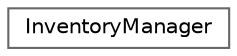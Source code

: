 digraph "Graphical Class Hierarchy"
{
 // INTERACTIVE_SVG=YES
 // LATEX_PDF_SIZE
  bgcolor="transparent";
  edge [fontname=Helvetica,fontsize=10,labelfontname=Helvetica,labelfontsize=10];
  node [fontname=Helvetica,fontsize=10,shape=box,height=0.2,width=0.4];
  rankdir="LR";
  Node0 [id="Node000000",label="InventoryManager",height=0.2,width=0.4,color="grey40", fillcolor="white", style="filled",URL="$class_inventory_manager.html",tooltip="Facade and manager for inventory operations using the Iterator pattern."];
}
